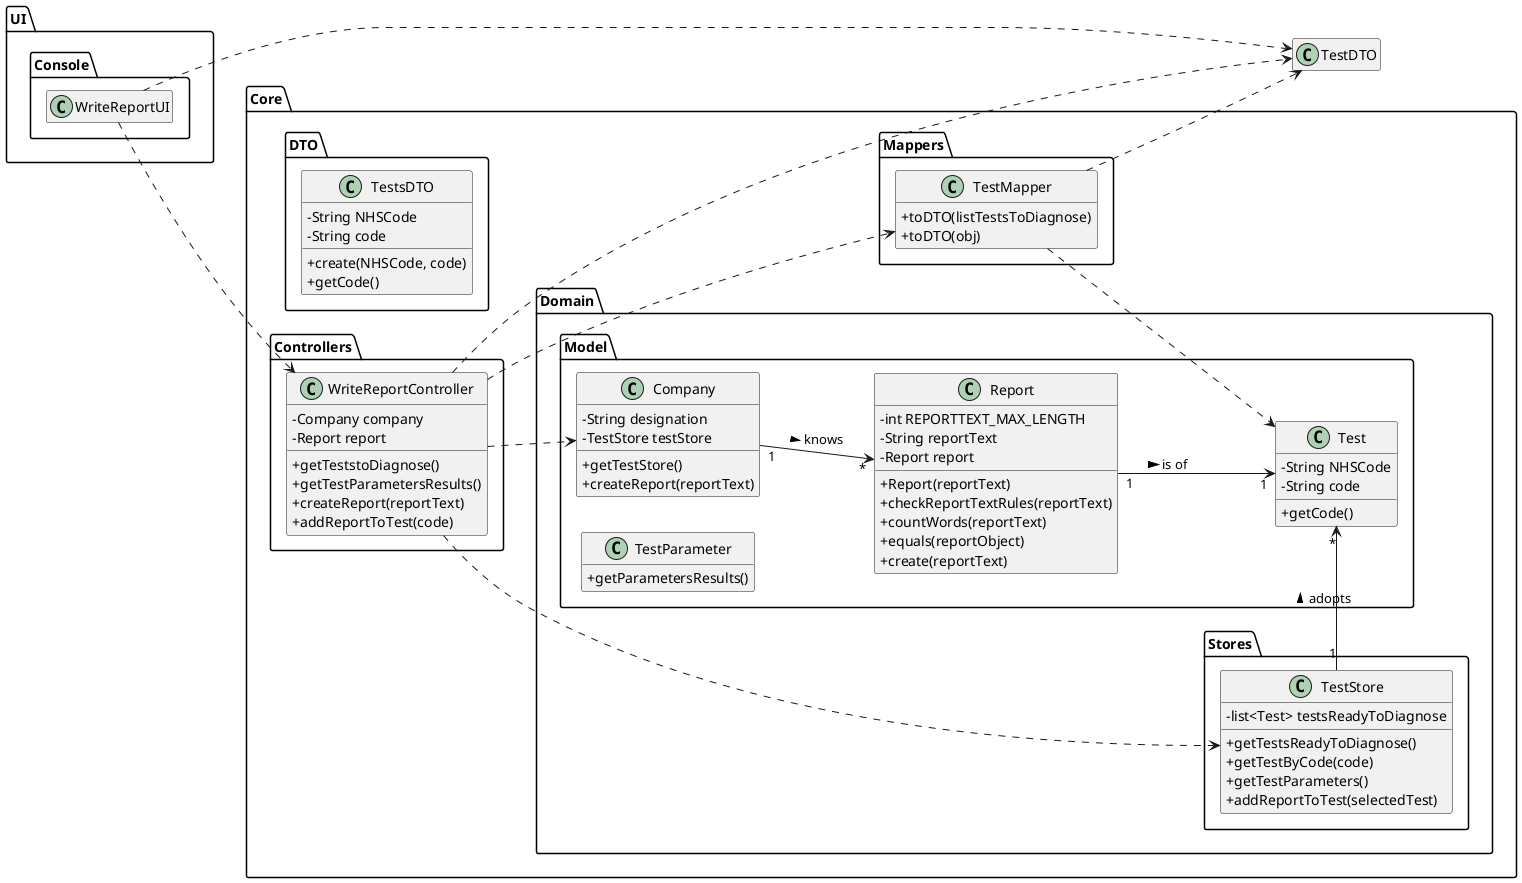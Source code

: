 @startuml
hide empty methods
hide empty attributes
left to right direction
skinparam classAttributeIconSize 0

package Core {

package Domain {

package Model {

class Company {
    -String designation
    -TestStore testStore
    +getTestStore()
    +createReport(reportText)
}

class Report {
    - int REPORTTEXT_MAX_LENGTH
    - String reportText
    - Report report
    + Report(reportText)
    + checkReportTextRules(reportText)
    + countWords(reportText)
    + equals(reportObject)
    + create(reportText)
}

class Test {
    -String NHSCode
    -String code
    +getCode()
}

class TestParameter {
    +getParametersResults()
}

}

package Stores {

class TestStore {
    -list<Test> testsReadyToDiagnose
    +getTestsReadyToDiagnose()
    +getTestByCode(code)
    +getTestParameters()
    +addReportToTest(selectedTest)
}

}

}

package Mappers {

class TestMapper {
    +toDTO(listTestsToDiagnose)
    +toDTO(obj)
}

}

package DTO {

class TestsDTO {
    -String NHSCode
    -String code
    +create(NHSCode, code)
    +getCode()
}

}

package Controllers {

class WriteReportController {
    -Company company
    -Report report
    +getTeststoDiagnose()
    +getTestParametersResults()
    +createReport(reportText)
    +addReportToTest(code)
}

}

}

package UI {

package Console {

class WriteReportUI {
}

}

}

WriteReportUI ..> WriteReportController
WriteReportUI ..> TestDTO
WriteReportController ..> TestMapper
WriteReportController ..> Company
WriteReportController ..> TestStore
WriteReportController ..> TestDTO
TestStore "1" -> "*" Test : adopts >
Company "1" --> "*" Report : knows >
Report "1" --> "1" Test : is of >
TestMapper ..> Test
TestMapper ..> TestDTO

@enduml